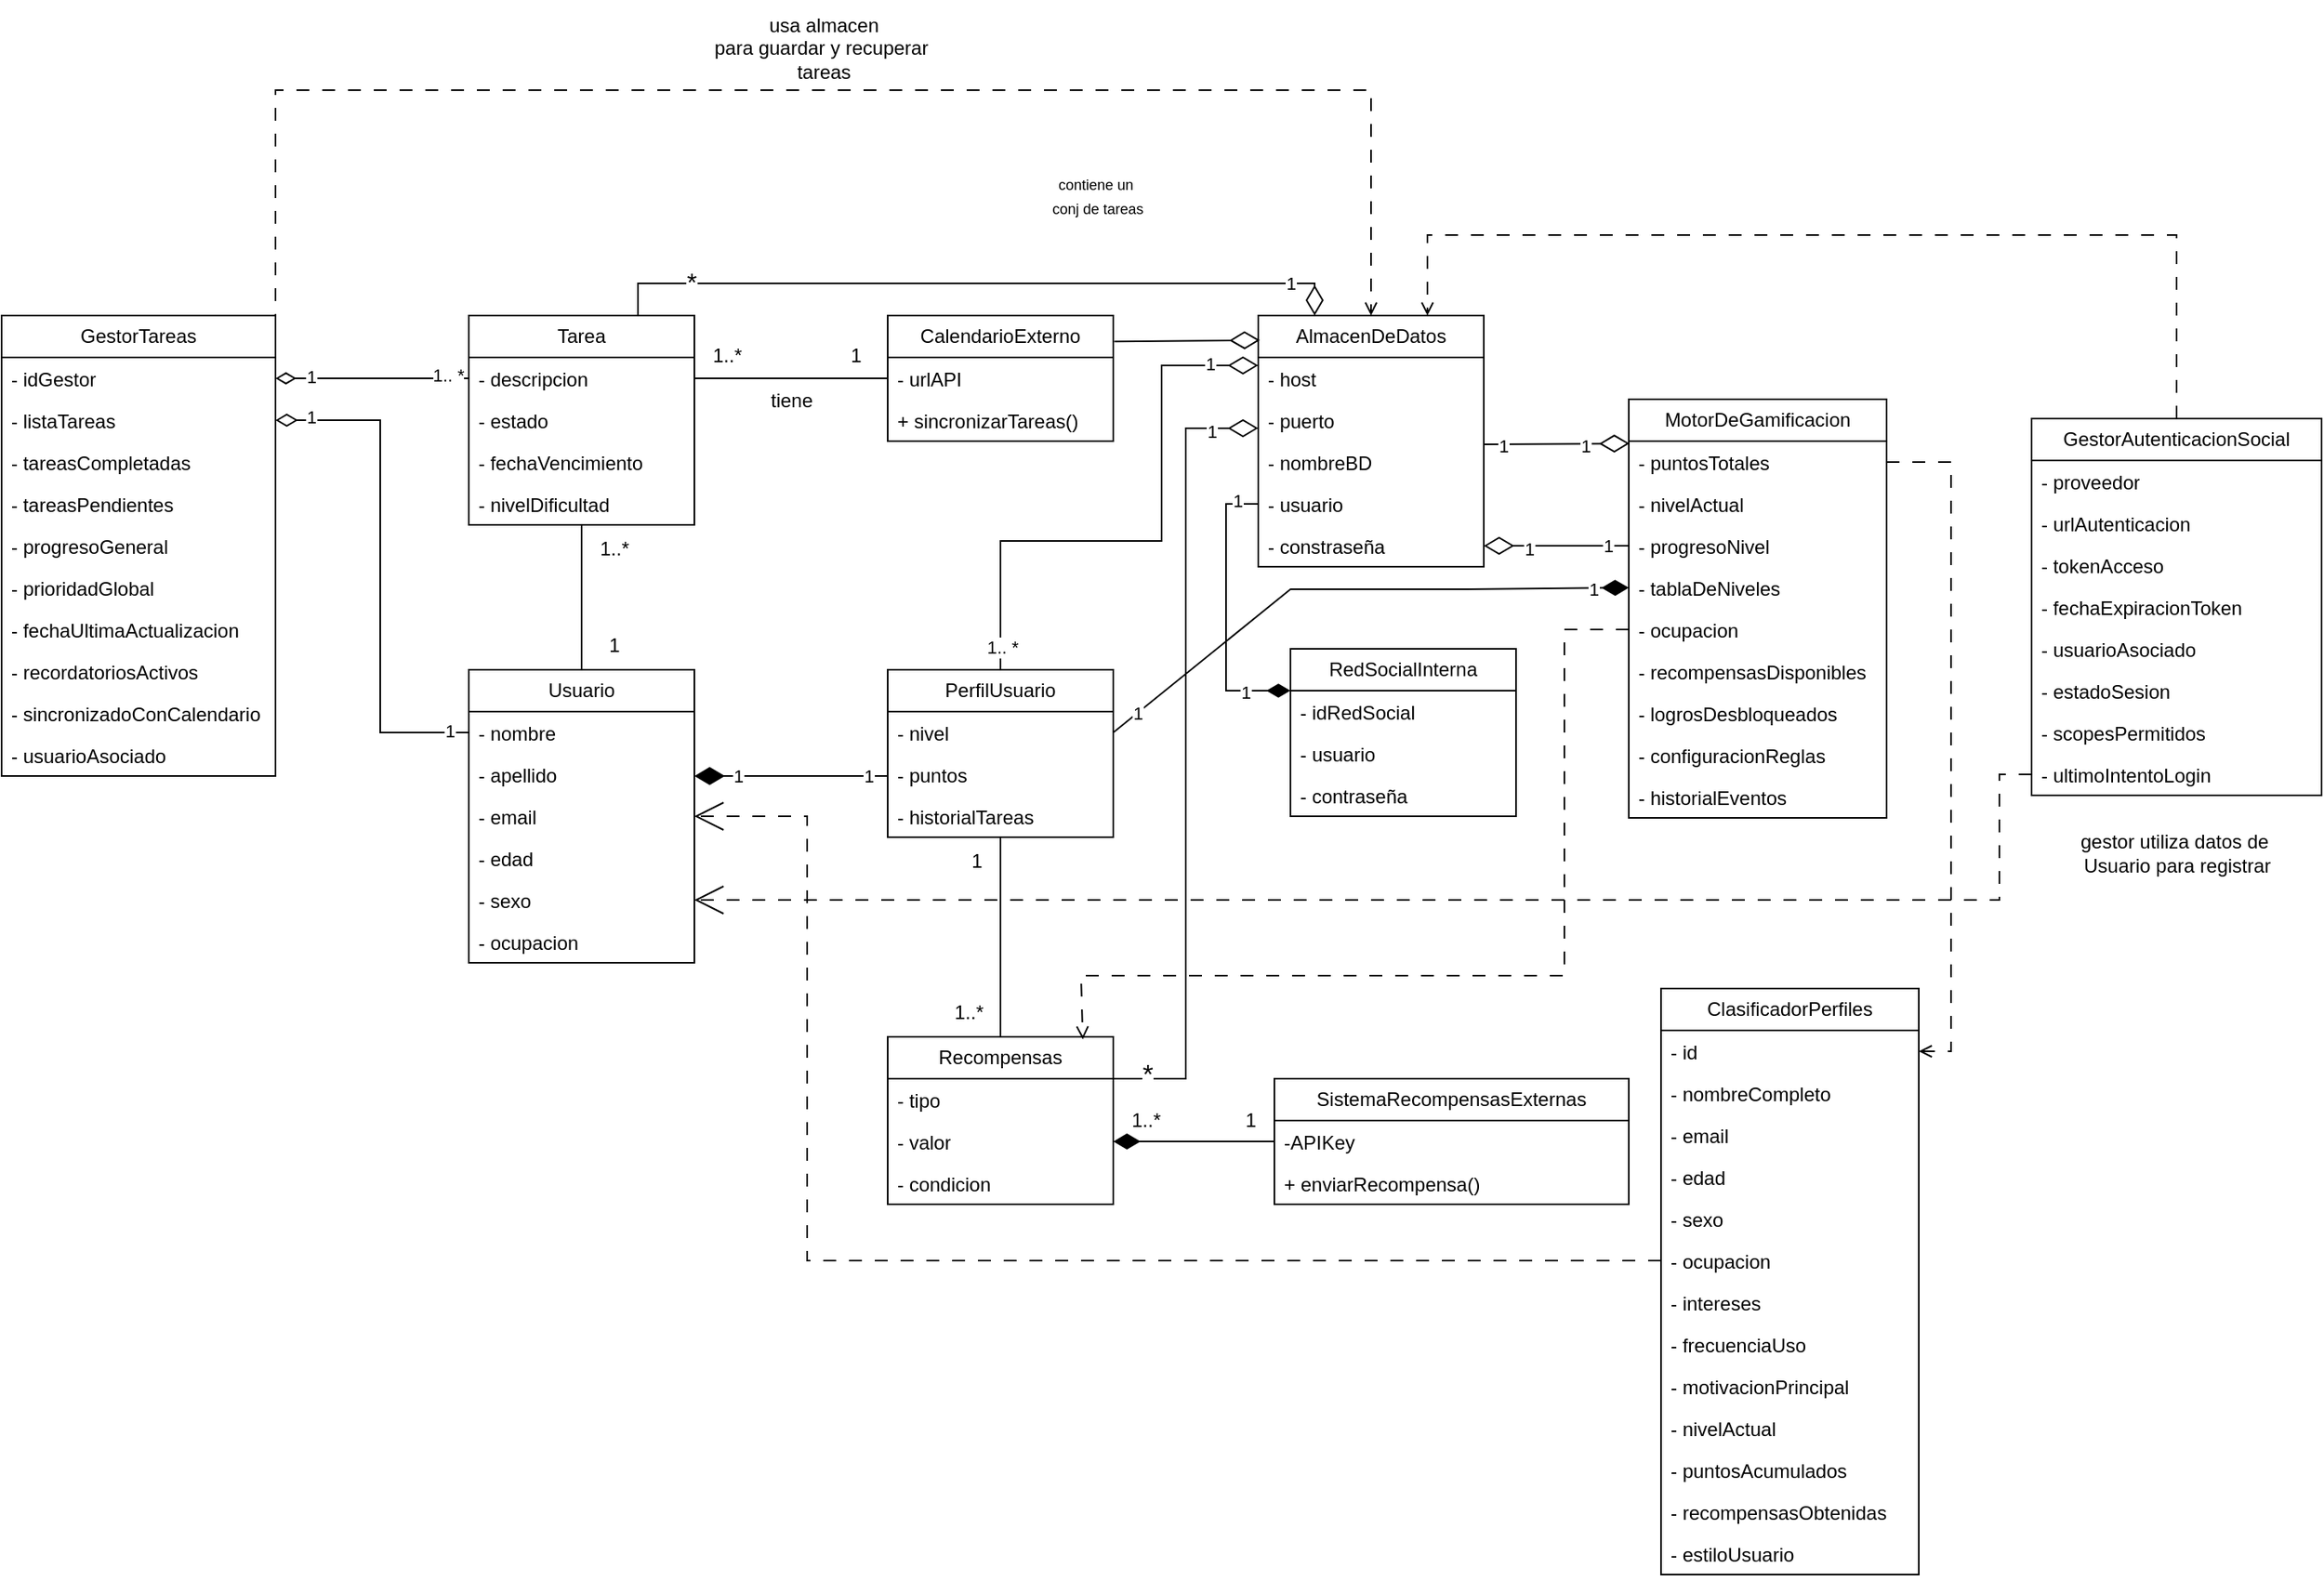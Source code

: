 <mxfile version="27.0.9">
  <diagram name="Diagrama de Dominio - Sistema de Tareas con Gamificación" id="1ZBYF8OSyD8GT_hOqVFS">
    <mxGraphModel grid="1" page="1" gridSize="10" guides="1" tooltips="1" connect="1" arrows="1" fold="1" pageScale="1" pageWidth="827" pageHeight="1169" math="0" shadow="0">
      <root>
        <mxCell id="0" />
        <mxCell id="1" parent="0" />
        <mxCell id="8n4M_fi6U1Br0cZ7D3Jc-15" style="edgeStyle=orthogonalEdgeStyle;rounded=0;orthogonalLoop=1;jettySize=auto;html=1;exitX=0.75;exitY=0;exitDx=0;exitDy=0;entryX=0.25;entryY=0;entryDx=0;entryDy=0;endArrow=diamondThin;endFill=0;endSize=16;" edge="1" parent="1" source="6vntopPbi5aca7x033L4-34" target="8n4M_fi6U1Br0cZ7D3Jc-1">
          <mxGeometry relative="1" as="geometry" />
        </mxCell>
        <mxCell id="O4okJ5wUJosjpYEutoc7-10" value="1" style="edgeLabel;html=1;align=center;verticalAlign=middle;resizable=0;points=[];" connectable="0" vertex="1" parent="8n4M_fi6U1Br0cZ7D3Jc-15">
          <mxGeometry x="0.845" relative="1" as="geometry">
            <mxPoint as="offset" />
          </mxGeometry>
        </mxCell>
        <mxCell id="O4okJ5wUJosjpYEutoc7-11" value="&lt;font style=&quot;font-size: 16px;&quot;&gt;*&lt;/font&gt;" style="edgeLabel;html=1;align=center;verticalAlign=middle;resizable=0;points=[];" connectable="0" vertex="1" parent="8n4M_fi6U1Br0cZ7D3Jc-15">
          <mxGeometry x="-0.77" y="1" relative="1" as="geometry">
            <mxPoint as="offset" />
          </mxGeometry>
        </mxCell>
        <mxCell id="6vntopPbi5aca7x033L4-34" value="Tarea" style="swimlane;fontStyle=0;childLayout=stackLayout;horizontal=1;startSize=26;fillColor=none;horizontalStack=0;resizeParent=1;resizeParentMax=0;resizeLast=0;collapsible=1;marginBottom=0;whiteSpace=wrap;html=1;" vertex="1" parent="1">
          <mxGeometry x="910" y="-860" width="140" height="130" as="geometry" />
        </mxCell>
        <mxCell id="6vntopPbi5aca7x033L4-35" value="- descripcion" style="text;strokeColor=none;fillColor=none;align=left;verticalAlign=top;spacingLeft=4;spacingRight=4;overflow=hidden;rotatable=0;points=[[0,0.5],[1,0.5]];portConstraint=eastwest;whiteSpace=wrap;html=1;" vertex="1" parent="6vntopPbi5aca7x033L4-34">
          <mxGeometry y="26" width="140" height="26" as="geometry" />
        </mxCell>
        <mxCell id="6vntopPbi5aca7x033L4-36" value="- estado" style="text;strokeColor=none;fillColor=none;align=left;verticalAlign=top;spacingLeft=4;spacingRight=4;overflow=hidden;rotatable=0;points=[[0,0.5],[1,0.5]];portConstraint=eastwest;whiteSpace=wrap;html=1;" vertex="1" parent="6vntopPbi5aca7x033L4-34">
          <mxGeometry y="52" width="140" height="26" as="geometry" />
        </mxCell>
        <mxCell id="6vntopPbi5aca7x033L4-37" value="- fechaVencimiento" style="text;strokeColor=none;fillColor=none;align=left;verticalAlign=top;spacingLeft=4;spacingRight=4;overflow=hidden;rotatable=0;points=[[0,0.5],[1,0.5]];portConstraint=eastwest;whiteSpace=wrap;html=1;" vertex="1" parent="6vntopPbi5aca7x033L4-34">
          <mxGeometry y="78" width="140" height="26" as="geometry" />
        </mxCell>
        <mxCell id="6vntopPbi5aca7x033L4-38" value="- nivelDificultad" style="text;strokeColor=none;fillColor=none;align=left;verticalAlign=top;spacingLeft=4;spacingRight=4;overflow=hidden;rotatable=0;points=[[0,0.5],[1,0.5]];portConstraint=eastwest;whiteSpace=wrap;html=1;" vertex="1" parent="6vntopPbi5aca7x033L4-34">
          <mxGeometry y="104" width="140" height="26" as="geometry" />
        </mxCell>
        <mxCell id="6vntopPbi5aca7x033L4-39" value="Usuario" style="swimlane;fontStyle=0;childLayout=stackLayout;horizontal=1;startSize=26;fillColor=none;horizontalStack=0;resizeParent=1;resizeParentMax=0;resizeLast=0;collapsible=1;marginBottom=0;whiteSpace=wrap;html=1;" vertex="1" parent="1">
          <mxGeometry x="910" y="-640" width="140" height="182" as="geometry" />
        </mxCell>
        <mxCell id="6vntopPbi5aca7x033L4-40" value="- nombre" style="text;strokeColor=none;fillColor=none;align=left;verticalAlign=top;spacingLeft=4;spacingRight=4;overflow=hidden;rotatable=0;points=[[0,0.5],[1,0.5]];portConstraint=eastwest;whiteSpace=wrap;html=1;" vertex="1" parent="6vntopPbi5aca7x033L4-39">
          <mxGeometry y="26" width="140" height="26" as="geometry" />
        </mxCell>
        <mxCell id="6vntopPbi5aca7x033L4-41" value="- apellido" style="text;strokeColor=none;fillColor=none;align=left;verticalAlign=top;spacingLeft=4;spacingRight=4;overflow=hidden;rotatable=0;points=[[0,0.5],[1,0.5]];portConstraint=eastwest;whiteSpace=wrap;html=1;" vertex="1" parent="6vntopPbi5aca7x033L4-39">
          <mxGeometry y="52" width="140" height="26" as="geometry" />
        </mxCell>
        <mxCell id="6vntopPbi5aca7x033L4-42" value="- email" style="text;strokeColor=none;fillColor=none;align=left;verticalAlign=top;spacingLeft=4;spacingRight=4;overflow=hidden;rotatable=0;points=[[0,0.5],[1,0.5]];portConstraint=eastwest;whiteSpace=wrap;html=1;" vertex="1" parent="6vntopPbi5aca7x033L4-39">
          <mxGeometry y="78" width="140" height="26" as="geometry" />
        </mxCell>
        <mxCell id="6vntopPbi5aca7x033L4-43" value="- edad" style="text;strokeColor=none;fillColor=none;align=left;verticalAlign=top;spacingLeft=4;spacingRight=4;overflow=hidden;rotatable=0;points=[[0,0.5],[1,0.5]];portConstraint=eastwest;whiteSpace=wrap;html=1;" vertex="1" parent="6vntopPbi5aca7x033L4-39">
          <mxGeometry y="104" width="140" height="26" as="geometry" />
        </mxCell>
        <mxCell id="6vntopPbi5aca7x033L4-44" value="- sexo" style="text;strokeColor=none;fillColor=none;align=left;verticalAlign=top;spacingLeft=4;spacingRight=4;overflow=hidden;rotatable=0;points=[[0,0.5],[1,0.5]];portConstraint=eastwest;whiteSpace=wrap;html=1;" vertex="1" parent="6vntopPbi5aca7x033L4-39">
          <mxGeometry y="130" width="140" height="26" as="geometry" />
        </mxCell>
        <mxCell id="6vntopPbi5aca7x033L4-45" value="- ocupacion" style="text;strokeColor=none;fillColor=none;align=left;verticalAlign=top;spacingLeft=4;spacingRight=4;overflow=hidden;rotatable=0;points=[[0,0.5],[1,0.5]];portConstraint=eastwest;whiteSpace=wrap;html=1;" vertex="1" parent="6vntopPbi5aca7x033L4-39">
          <mxGeometry y="156" width="140" height="26" as="geometry" />
        </mxCell>
        <mxCell id="6vntopPbi5aca7x033L4-46" value="CalendarioExterno" style="swimlane;fontStyle=0;childLayout=stackLayout;horizontal=1;startSize=26;fillColor=none;horizontalStack=0;resizeParent=1;resizeParentMax=0;resizeLast=0;collapsible=1;marginBottom=0;whiteSpace=wrap;html=1;" vertex="1" parent="1">
          <mxGeometry x="1170" y="-860" width="140" height="78" as="geometry" />
        </mxCell>
        <mxCell id="6vntopPbi5aca7x033L4-47" value="- urlAPI" style="text;strokeColor=none;fillColor=none;align=left;verticalAlign=top;spacingLeft=4;spacingRight=4;overflow=hidden;rotatable=0;points=[[0,0.5],[1,0.5]];portConstraint=eastwest;whiteSpace=wrap;html=1;" vertex="1" parent="6vntopPbi5aca7x033L4-46">
          <mxGeometry y="26" width="140" height="26" as="geometry" />
        </mxCell>
        <mxCell id="6vntopPbi5aca7x033L4-48" value="+ sincronizarTareas()" style="text;strokeColor=none;fillColor=none;align=left;verticalAlign=top;spacingLeft=4;spacingRight=4;overflow=hidden;rotatable=0;points=[[0,0.5],[1,0.5]];portConstraint=eastwest;whiteSpace=wrap;html=1;" vertex="1" parent="6vntopPbi5aca7x033L4-46">
          <mxGeometry y="52" width="140" height="26" as="geometry" />
        </mxCell>
        <mxCell id="6vntopPbi5aca7x033L4-72" style="rounded=0;orthogonalLoop=1;jettySize=auto;html=1;exitX=0.5;exitY=1;exitDx=0;exitDy=0;entryX=0.5;entryY=0;entryDx=0;entryDy=0;endArrow=none;startFill=0;" edge="1" parent="1" source="6vntopPbi5aca7x033L4-51" target="6vntopPbi5aca7x033L4-60">
          <mxGeometry relative="1" as="geometry" />
        </mxCell>
        <mxCell id="8n4M_fi6U1Br0cZ7D3Jc-14" style="rounded=0;orthogonalLoop=1;jettySize=auto;html=1;exitX=0.5;exitY=0;exitDx=0;exitDy=0;entryX=0;entryY=0.5;entryDx=0;entryDy=0;endArrow=diamondThin;endFill=0;endSize=16;" edge="1" parent="1" source="6vntopPbi5aca7x033L4-51">
          <mxGeometry relative="1" as="geometry">
            <Array as="points">
              <mxPoint x="1240" y="-720" />
              <mxPoint x="1340" y="-720" />
              <mxPoint x="1340" y="-829" />
            </Array>
            <mxPoint x="1275" y="-644" as="sourcePoint" />
            <mxPoint x="1400" y="-829" as="targetPoint" />
          </mxGeometry>
        </mxCell>
        <mxCell id="O4okJ5wUJosjpYEutoc7-14" value="1" style="edgeLabel;html=1;align=center;verticalAlign=middle;resizable=0;points=[];" connectable="0" vertex="1" parent="8n4M_fi6U1Br0cZ7D3Jc-14">
          <mxGeometry x="0.897" y="1" relative="1" as="geometry">
            <mxPoint x="-12" as="offset" />
          </mxGeometry>
        </mxCell>
        <mxCell id="O4okJ5wUJosjpYEutoc7-15" value="1.. *" style="edgeLabel;html=1;align=center;verticalAlign=middle;resizable=0;points=[];" connectable="0" vertex="1" parent="8n4M_fi6U1Br0cZ7D3Jc-14">
          <mxGeometry x="-0.917" y="-1" relative="1" as="geometry">
            <mxPoint as="offset" />
          </mxGeometry>
        </mxCell>
        <mxCell id="6vntopPbi5aca7x033L4-51" value="PerfilUsuario" style="swimlane;fontStyle=0;childLayout=stackLayout;horizontal=1;startSize=26;fillColor=none;horizontalStack=0;resizeParent=1;resizeParentMax=0;resizeLast=0;collapsible=1;marginBottom=0;whiteSpace=wrap;html=1;" vertex="1" parent="1">
          <mxGeometry x="1170" y="-640" width="140" height="104" as="geometry" />
        </mxCell>
        <mxCell id="6vntopPbi5aca7x033L4-52" value="- nivel" style="text;strokeColor=none;fillColor=none;align=left;verticalAlign=top;spacingLeft=4;spacingRight=4;overflow=hidden;rotatable=0;points=[[0,0.5],[1,0.5]];portConstraint=eastwest;whiteSpace=wrap;html=1;" vertex="1" parent="6vntopPbi5aca7x033L4-51">
          <mxGeometry y="26" width="140" height="26" as="geometry" />
        </mxCell>
        <mxCell id="6vntopPbi5aca7x033L4-53" value="- puntos" style="text;strokeColor=none;fillColor=none;align=left;verticalAlign=top;spacingLeft=4;spacingRight=4;overflow=hidden;rotatable=0;points=[[0,0.5],[1,0.5]];portConstraint=eastwest;whiteSpace=wrap;html=1;" vertex="1" parent="6vntopPbi5aca7x033L4-51">
          <mxGeometry y="52" width="140" height="26" as="geometry" />
        </mxCell>
        <mxCell id="6vntopPbi5aca7x033L4-54" value="- historialTareas" style="text;strokeColor=none;fillColor=none;align=left;verticalAlign=top;spacingLeft=4;spacingRight=4;overflow=hidden;rotatable=0;points=[[0,0.5],[1,0.5]];portConstraint=eastwest;whiteSpace=wrap;html=1;" vertex="1" parent="6vntopPbi5aca7x033L4-51">
          <mxGeometry y="78" width="140" height="26" as="geometry" />
        </mxCell>
        <mxCell id="6vntopPbi5aca7x033L4-60" value="Recompensas" style="swimlane;fontStyle=0;childLayout=stackLayout;horizontal=1;startSize=26;fillColor=none;horizontalStack=0;resizeParent=1;resizeParentMax=0;resizeLast=0;collapsible=1;marginBottom=0;whiteSpace=wrap;html=1;" vertex="1" parent="1">
          <mxGeometry x="1170" y="-412" width="140" height="104" as="geometry" />
        </mxCell>
        <mxCell id="6vntopPbi5aca7x033L4-61" value="- tipo" style="text;strokeColor=none;fillColor=none;align=left;verticalAlign=top;spacingLeft=4;spacingRight=4;overflow=hidden;rotatable=0;points=[[0,0.5],[1,0.5]];portConstraint=eastwest;whiteSpace=wrap;html=1;" vertex="1" parent="6vntopPbi5aca7x033L4-60">
          <mxGeometry y="26" width="140" height="26" as="geometry" />
        </mxCell>
        <mxCell id="6vntopPbi5aca7x033L4-62" value="- valor" style="text;strokeColor=none;fillColor=none;align=left;verticalAlign=top;spacingLeft=4;spacingRight=4;overflow=hidden;rotatable=0;points=[[0,0.5],[1,0.5]];portConstraint=eastwest;whiteSpace=wrap;html=1;" vertex="1" parent="6vntopPbi5aca7x033L4-60">
          <mxGeometry y="52" width="140" height="26" as="geometry" />
        </mxCell>
        <mxCell id="6vntopPbi5aca7x033L4-63" value="- condicion" style="text;strokeColor=none;fillColor=none;align=left;verticalAlign=top;spacingLeft=4;spacingRight=4;overflow=hidden;rotatable=0;points=[[0,0.5],[1,0.5]];portConstraint=eastwest;whiteSpace=wrap;html=1;" vertex="1" parent="6vntopPbi5aca7x033L4-60">
          <mxGeometry y="78" width="140" height="26" as="geometry" />
        </mxCell>
        <mxCell id="6vntopPbi5aca7x033L4-64" value="SistemaRecompensasExternas" style="swimlane;fontStyle=0;childLayout=stackLayout;horizontal=1;startSize=26;fillColor=none;horizontalStack=0;resizeParent=1;resizeParentMax=0;resizeLast=0;collapsible=1;marginBottom=0;whiteSpace=wrap;html=1;" vertex="1" parent="1">
          <mxGeometry x="1410" y="-386" width="220" height="78" as="geometry" />
        </mxCell>
        <mxCell id="6vntopPbi5aca7x033L4-65" value="-APIKey" style="text;strokeColor=none;fillColor=none;align=left;verticalAlign=top;spacingLeft=4;spacingRight=4;overflow=hidden;rotatable=0;points=[[0,0.5],[1,0.5]];portConstraint=eastwest;whiteSpace=wrap;html=1;" vertex="1" parent="6vntopPbi5aca7x033L4-64">
          <mxGeometry y="26" width="220" height="26" as="geometry" />
        </mxCell>
        <mxCell id="6vntopPbi5aca7x033L4-66" value="+ enviarRecompensa()" style="text;strokeColor=none;fillColor=none;align=left;verticalAlign=top;spacingLeft=4;spacingRight=4;overflow=hidden;rotatable=0;points=[[0,0.5],[1,0.5]];portConstraint=eastwest;whiteSpace=wrap;html=1;" vertex="1" parent="6vntopPbi5aca7x033L4-64">
          <mxGeometry y="52" width="220" height="26" as="geometry" />
        </mxCell>
        <mxCell id="6vntopPbi5aca7x033L4-67" style="rounded=0;orthogonalLoop=1;jettySize=auto;html=1;exitX=1;exitY=0.5;exitDx=0;exitDy=0;entryX=0;entryY=0.5;entryDx=0;entryDy=0;endArrow=none;startFill=0;" edge="1" parent="1" source="6vntopPbi5aca7x033L4-35" target="6vntopPbi5aca7x033L4-47">
          <mxGeometry relative="1" as="geometry" />
        </mxCell>
        <mxCell id="6vntopPbi5aca7x033L4-68" style="rounded=0;orthogonalLoop=1;jettySize=auto;html=1;endArrow=none;startFill=0;" edge="1" parent="1" source="6vntopPbi5aca7x033L4-34" target="6vntopPbi5aca7x033L4-39">
          <mxGeometry relative="1" as="geometry">
            <mxPoint x="950" y="-760" as="sourcePoint" />
            <mxPoint x="1120" y="-675" as="targetPoint" />
          </mxGeometry>
        </mxCell>
        <mxCell id="6vntopPbi5aca7x033L4-71" style="rounded=0;orthogonalLoop=1;jettySize=auto;html=1;endArrow=none;startFill=1;entryX=0;entryY=0.5;entryDx=0;entryDy=0;startArrow=diamondThin;targetPerimeterSpacing=0;sourcePerimeterSpacing=0;startSize=16;" edge="1" parent="1">
          <mxGeometry relative="1" as="geometry">
            <mxPoint x="1050" y="-574" as="sourcePoint" />
            <mxPoint x="1170" y="-574" as="targetPoint" />
          </mxGeometry>
        </mxCell>
        <mxCell id="O4okJ5wUJosjpYEutoc7-6" value="1" style="edgeLabel;html=1;align=center;verticalAlign=middle;resizable=0;points=[];" connectable="0" vertex="1" parent="6vntopPbi5aca7x033L4-71">
          <mxGeometry x="-0.558" relative="1" as="geometry">
            <mxPoint as="offset" />
          </mxGeometry>
        </mxCell>
        <mxCell id="O4okJ5wUJosjpYEutoc7-7" value="1" style="edgeLabel;html=1;align=center;verticalAlign=middle;resizable=0;points=[];" connectable="0" vertex="1" parent="6vntopPbi5aca7x033L4-71">
          <mxGeometry x="0.789" relative="1" as="geometry">
            <mxPoint as="offset" />
          </mxGeometry>
        </mxCell>
        <mxCell id="6vntopPbi5aca7x033L4-74" style="rounded=0;orthogonalLoop=1;jettySize=auto;html=1;exitX=1;exitY=0.5;exitDx=0;exitDy=0;entryX=0;entryY=0.5;entryDx=0;entryDy=0;endArrow=none;startFill=1;startArrow=diamondThin;startSize=14;" edge="1" parent="1" source="6vntopPbi5aca7x033L4-62" target="6vntopPbi5aca7x033L4-65">
          <mxGeometry relative="1" as="geometry" />
        </mxCell>
        <mxCell id="aPJB8hTI_OfHWtAGPS5y-1" value="1..*" style="text;html=1;align=center;verticalAlign=middle;resizable=0;points=[];autosize=1;strokeColor=none;fillColor=none;" vertex="1" parent="1">
          <mxGeometry x="1050" y="-850" width="40" height="30" as="geometry" />
        </mxCell>
        <mxCell id="aPJB8hTI_OfHWtAGPS5y-2" value="1" style="text;html=1;align=center;verticalAlign=middle;resizable=0;points=[];autosize=1;strokeColor=none;fillColor=none;" vertex="1" parent="1">
          <mxGeometry x="1135" y="-850" width="30" height="30" as="geometry" />
        </mxCell>
        <mxCell id="aPJB8hTI_OfHWtAGPS5y-3" value="1..*" style="text;html=1;align=center;verticalAlign=middle;resizable=0;points=[];autosize=1;strokeColor=none;fillColor=none;" vertex="1" parent="1">
          <mxGeometry x="980" y="-730" width="40" height="30" as="geometry" />
        </mxCell>
        <mxCell id="aPJB8hTI_OfHWtAGPS5y-4" value="1" style="text;html=1;align=center;verticalAlign=middle;resizable=0;points=[];autosize=1;strokeColor=none;fillColor=none;" vertex="1" parent="1">
          <mxGeometry x="985" y="-670" width="30" height="30" as="geometry" />
        </mxCell>
        <mxCell id="aPJB8hTI_OfHWtAGPS5y-8" value="1" style="text;html=1;align=center;verticalAlign=middle;resizable=0;points=[];autosize=1;strokeColor=none;fillColor=none;" vertex="1" parent="1">
          <mxGeometry x="1210" y="-536" width="30" height="30" as="geometry" />
        </mxCell>
        <mxCell id="aPJB8hTI_OfHWtAGPS5y-9" value="1..*" style="text;html=1;align=center;verticalAlign=middle;resizable=0;points=[];autosize=1;strokeColor=none;fillColor=none;" vertex="1" parent="1">
          <mxGeometry x="1200" y="-442" width="40" height="30" as="geometry" />
        </mxCell>
        <mxCell id="aPJB8hTI_OfHWtAGPS5y-12" value="1..*" style="text;html=1;align=center;verticalAlign=middle;resizable=0;points=[];autosize=1;strokeColor=none;fillColor=none;" vertex="1" parent="1">
          <mxGeometry x="1310" y="-375" width="40" height="30" as="geometry" />
        </mxCell>
        <mxCell id="aPJB8hTI_OfHWtAGPS5y-13" value="1" style="text;html=1;align=center;verticalAlign=middle;resizable=0;points=[];autosize=1;strokeColor=none;fillColor=none;" vertex="1" parent="1">
          <mxGeometry x="1380" y="-375" width="30" height="30" as="geometry" />
        </mxCell>
        <mxCell id="8n4M_fi6U1Br0cZ7D3Jc-1" value="AlmacenDeDatos" style="swimlane;fontStyle=0;childLayout=stackLayout;horizontal=1;startSize=26;fillColor=none;horizontalStack=0;resizeParent=1;resizeParentMax=0;resizeLast=0;collapsible=1;marginBottom=0;whiteSpace=wrap;html=1;" vertex="1" parent="1">
          <mxGeometry x="1400" y="-860" width="140" height="156" as="geometry" />
        </mxCell>
        <mxCell id="8n4M_fi6U1Br0cZ7D3Jc-2" value="- host" style="text;strokeColor=none;fillColor=none;align=left;verticalAlign=top;spacingLeft=4;spacingRight=4;overflow=hidden;rotatable=0;points=[[0,0.5],[1,0.5]];portConstraint=eastwest;whiteSpace=wrap;html=1;" vertex="1" parent="8n4M_fi6U1Br0cZ7D3Jc-1">
          <mxGeometry y="26" width="140" height="26" as="geometry" />
        </mxCell>
        <mxCell id="8n4M_fi6U1Br0cZ7D3Jc-3" value="- puerto" style="text;strokeColor=none;fillColor=none;align=left;verticalAlign=top;spacingLeft=4;spacingRight=4;overflow=hidden;rotatable=0;points=[[0,0.5],[1,0.5]];portConstraint=eastwest;whiteSpace=wrap;html=1;" vertex="1" parent="8n4M_fi6U1Br0cZ7D3Jc-1">
          <mxGeometry y="52" width="140" height="26" as="geometry" />
        </mxCell>
        <mxCell id="8n4M_fi6U1Br0cZ7D3Jc-4" value="-&amp;nbsp;nombreBD" style="text;strokeColor=none;fillColor=none;align=left;verticalAlign=top;spacingLeft=4;spacingRight=4;overflow=hidden;rotatable=0;points=[[0,0.5],[1,0.5]];portConstraint=eastwest;whiteSpace=wrap;html=1;" vertex="1" parent="8n4M_fi6U1Br0cZ7D3Jc-1">
          <mxGeometry y="78" width="140" height="26" as="geometry" />
        </mxCell>
        <mxCell id="8n4M_fi6U1Br0cZ7D3Jc-5" value="-&amp;nbsp;usuario" style="text;strokeColor=none;fillColor=none;align=left;verticalAlign=top;spacingLeft=4;spacingRight=4;overflow=hidden;rotatable=0;points=[[0,0.5],[1,0.5]];portConstraint=eastwest;whiteSpace=wrap;html=1;" vertex="1" parent="8n4M_fi6U1Br0cZ7D3Jc-1">
          <mxGeometry y="104" width="140" height="26" as="geometry" />
        </mxCell>
        <mxCell id="8n4M_fi6U1Br0cZ7D3Jc-33" value="- constraseña" style="text;strokeColor=none;fillColor=none;align=left;verticalAlign=top;spacingLeft=4;spacingRight=4;overflow=hidden;rotatable=0;points=[[0,0.5],[1,0.5]];portConstraint=eastwest;whiteSpace=wrap;html=1;" vertex="1" parent="8n4M_fi6U1Br0cZ7D3Jc-1">
          <mxGeometry y="130" width="140" height="26" as="geometry" />
        </mxCell>
        <mxCell id="8n4M_fi6U1Br0cZ7D3Jc-7" style="edgeStyle=orthogonalEdgeStyle;rounded=0;orthogonalLoop=1;jettySize=auto;html=1;entryX=1;entryY=0.25;entryDx=0;entryDy=0;endArrow=none;startFill=0;startArrow=diamondThin;startSize=16;" edge="1" parent="1" target="6vntopPbi5aca7x033L4-60">
          <mxGeometry relative="1" as="geometry">
            <Array as="points">
              <mxPoint x="1400" y="-790" />
              <mxPoint x="1355" y="-790" />
              <mxPoint x="1355" y="-386" />
            </Array>
            <mxPoint x="1400" y="-790" as="sourcePoint" />
          </mxGeometry>
        </mxCell>
        <mxCell id="O4okJ5wUJosjpYEutoc7-16" value="1" style="edgeLabel;html=1;align=center;verticalAlign=middle;resizable=0;points=[];" connectable="0" vertex="1" parent="8n4M_fi6U1Br0cZ7D3Jc-7">
          <mxGeometry x="-0.881" y="2" relative="1" as="geometry">
            <mxPoint as="offset" />
          </mxGeometry>
        </mxCell>
        <mxCell id="O4okJ5wUJosjpYEutoc7-17" value="&lt;font style=&quot;font-size: 17px;&quot;&gt;*&lt;/font&gt;" style="edgeLabel;html=1;align=center;verticalAlign=middle;resizable=0;points=[];" connectable="0" vertex="1" parent="8n4M_fi6U1Br0cZ7D3Jc-7">
          <mxGeometry x="0.916" y="-2" relative="1" as="geometry">
            <mxPoint as="offset" />
          </mxGeometry>
        </mxCell>
        <mxCell id="8n4M_fi6U1Br0cZ7D3Jc-8" value="RedSocialInterna" style="swimlane;fontStyle=0;childLayout=stackLayout;horizontal=1;startSize=26;fillColor=none;horizontalStack=0;resizeParent=1;resizeParentMax=0;resizeLast=0;collapsible=1;marginBottom=0;whiteSpace=wrap;html=1;" vertex="1" parent="1">
          <mxGeometry x="1420" y="-653" width="140" height="104" as="geometry" />
        </mxCell>
        <mxCell id="8n4M_fi6U1Br0cZ7D3Jc-9" value="- idRedSocial" style="text;strokeColor=none;fillColor=none;align=left;verticalAlign=top;spacingLeft=4;spacingRight=4;overflow=hidden;rotatable=0;points=[[0,0.5],[1,0.5]];portConstraint=eastwest;whiteSpace=wrap;html=1;" vertex="1" parent="8n4M_fi6U1Br0cZ7D3Jc-8">
          <mxGeometry y="26" width="140" height="26" as="geometry" />
        </mxCell>
        <mxCell id="8n4M_fi6U1Br0cZ7D3Jc-10" value="- usuario" style="text;strokeColor=none;fillColor=none;align=left;verticalAlign=top;spacingLeft=4;spacingRight=4;overflow=hidden;rotatable=0;points=[[0,0.5],[1,0.5]];portConstraint=eastwest;whiteSpace=wrap;html=1;" vertex="1" parent="8n4M_fi6U1Br0cZ7D3Jc-8">
          <mxGeometry y="52" width="140" height="26" as="geometry" />
        </mxCell>
        <mxCell id="8n4M_fi6U1Br0cZ7D3Jc-11" value="- contraseña" style="text;strokeColor=none;fillColor=none;align=left;verticalAlign=top;spacingLeft=4;spacingRight=4;overflow=hidden;rotatable=0;points=[[0,0.5],[1,0.5]];portConstraint=eastwest;whiteSpace=wrap;html=1;" vertex="1" parent="8n4M_fi6U1Br0cZ7D3Jc-8">
          <mxGeometry y="78" width="140" height="26" as="geometry" />
        </mxCell>
        <mxCell id="8n4M_fi6U1Br0cZ7D3Jc-13" style="edgeStyle=orthogonalEdgeStyle;rounded=0;orthogonalLoop=1;jettySize=auto;html=1;exitX=0;exitY=0.5;exitDx=0;exitDy=0;entryX=0;entryY=0.25;entryDx=0;entryDy=0;endArrow=diamondThin;endFill=1;endSize=12;" edge="1" parent="1" source="8n4M_fi6U1Br0cZ7D3Jc-5" target="8n4M_fi6U1Br0cZ7D3Jc-8">
          <mxGeometry relative="1" as="geometry" />
        </mxCell>
        <mxCell id="O4okJ5wUJosjpYEutoc7-25" value="1" style="edgeLabel;html=1;align=center;verticalAlign=middle;resizable=0;points=[];" connectable="0" vertex="1" parent="8n4M_fi6U1Br0cZ7D3Jc-13">
          <mxGeometry x="-0.855" y="-2" relative="1" as="geometry">
            <mxPoint as="offset" />
          </mxGeometry>
        </mxCell>
        <mxCell id="O4okJ5wUJosjpYEutoc7-26" value="1" style="edgeLabel;html=1;align=center;verticalAlign=middle;resizable=0;points=[];" connectable="0" vertex="1" parent="8n4M_fi6U1Br0cZ7D3Jc-13">
          <mxGeometry x="0.683" y="-1" relative="1" as="geometry">
            <mxPoint as="offset" />
          </mxGeometry>
        </mxCell>
        <mxCell id="8n4M_fi6U1Br0cZ7D3Jc-17" value="MotorDeGamificacion" style="swimlane;fontStyle=0;childLayout=stackLayout;horizontal=1;startSize=26;fillColor=none;horizontalStack=0;resizeParent=1;resizeParentMax=0;resizeLast=0;collapsible=1;marginBottom=0;whiteSpace=wrap;html=1;" vertex="1" parent="1">
          <mxGeometry x="1630" y="-808" width="160" height="260" as="geometry" />
        </mxCell>
        <mxCell id="8n4M_fi6U1Br0cZ7D3Jc-18" value="-&amp;nbsp;puntosTotales" style="text;strokeColor=none;fillColor=none;align=left;verticalAlign=top;spacingLeft=4;spacingRight=4;overflow=hidden;rotatable=0;points=[[0,0.5],[1,0.5]];portConstraint=eastwest;whiteSpace=wrap;html=1;" vertex="1" parent="8n4M_fi6U1Br0cZ7D3Jc-17">
          <mxGeometry y="26" width="160" height="26" as="geometry" />
        </mxCell>
        <mxCell id="8n4M_fi6U1Br0cZ7D3Jc-19" value="- nivelActual" style="text;strokeColor=none;fillColor=none;align=left;verticalAlign=top;spacingLeft=4;spacingRight=4;overflow=hidden;rotatable=0;points=[[0,0.5],[1,0.5]];portConstraint=eastwest;whiteSpace=wrap;html=1;" vertex="1" parent="8n4M_fi6U1Br0cZ7D3Jc-17">
          <mxGeometry y="52" width="160" height="26" as="geometry" />
        </mxCell>
        <mxCell id="8n4M_fi6U1Br0cZ7D3Jc-20" value="-&amp;nbsp;progresoNivel" style="text;strokeColor=none;fillColor=none;align=left;verticalAlign=top;spacingLeft=4;spacingRight=4;overflow=hidden;rotatable=0;points=[[0,0.5],[1,0.5]];portConstraint=eastwest;whiteSpace=wrap;html=1;" vertex="1" parent="8n4M_fi6U1Br0cZ7D3Jc-17">
          <mxGeometry y="78" width="160" height="26" as="geometry" />
        </mxCell>
        <mxCell id="8n4M_fi6U1Br0cZ7D3Jc-21" value="-&amp;nbsp;tablaDeNiveles" style="text;strokeColor=none;fillColor=none;align=left;verticalAlign=top;spacingLeft=4;spacingRight=4;overflow=hidden;rotatable=0;points=[[0,0.5],[1,0.5]];portConstraint=eastwest;whiteSpace=wrap;html=1;" vertex="1" parent="8n4M_fi6U1Br0cZ7D3Jc-17">
          <mxGeometry y="104" width="160" height="26" as="geometry" />
        </mxCell>
        <mxCell id="8n4M_fi6U1Br0cZ7D3Jc-23" value="- ocupacion" style="text;strokeColor=none;fillColor=none;align=left;verticalAlign=top;spacingLeft=4;spacingRight=4;overflow=hidden;rotatable=0;points=[[0,0.5],[1,0.5]];portConstraint=eastwest;whiteSpace=wrap;html=1;" vertex="1" parent="8n4M_fi6U1Br0cZ7D3Jc-17">
          <mxGeometry y="130" width="160" height="26" as="geometry" />
        </mxCell>
        <mxCell id="8n4M_fi6U1Br0cZ7D3Jc-34" value="- recompensasDisponibles" style="text;strokeColor=none;fillColor=none;align=left;verticalAlign=top;spacingLeft=4;spacingRight=4;overflow=hidden;rotatable=0;points=[[0,0.5],[1,0.5]];portConstraint=eastwest;whiteSpace=wrap;html=1;" vertex="1" parent="8n4M_fi6U1Br0cZ7D3Jc-17">
          <mxGeometry y="156" width="160" height="26" as="geometry" />
        </mxCell>
        <mxCell id="8n4M_fi6U1Br0cZ7D3Jc-35" value="-&amp;nbsp;logrosDesbloqueados" style="text;strokeColor=none;fillColor=none;align=left;verticalAlign=top;spacingLeft=4;spacingRight=4;overflow=hidden;rotatable=0;points=[[0,0.5],[1,0.5]];portConstraint=eastwest;whiteSpace=wrap;html=1;" vertex="1" parent="8n4M_fi6U1Br0cZ7D3Jc-17">
          <mxGeometry y="182" width="160" height="26" as="geometry" />
        </mxCell>
        <mxCell id="8n4M_fi6U1Br0cZ7D3Jc-36" value="- configuracionReglas" style="text;strokeColor=none;fillColor=none;align=left;verticalAlign=top;spacingLeft=4;spacingRight=4;overflow=hidden;rotatable=0;points=[[0,0.5],[1,0.5]];portConstraint=eastwest;whiteSpace=wrap;html=1;" vertex="1" parent="8n4M_fi6U1Br0cZ7D3Jc-17">
          <mxGeometry y="208" width="160" height="26" as="geometry" />
        </mxCell>
        <mxCell id="8n4M_fi6U1Br0cZ7D3Jc-37" value="-&amp;nbsp;historialEventos" style="text;strokeColor=none;fillColor=none;align=left;verticalAlign=top;spacingLeft=4;spacingRight=4;overflow=hidden;rotatable=0;points=[[0,0.5],[1,0.5]];portConstraint=eastwest;whiteSpace=wrap;html=1;" vertex="1" parent="8n4M_fi6U1Br0cZ7D3Jc-17">
          <mxGeometry y="234" width="160" height="26" as="geometry" />
        </mxCell>
        <mxCell id="8n4M_fi6U1Br0cZ7D3Jc-24" style="rounded=0;orthogonalLoop=1;jettySize=auto;html=1;entryX=0.003;entryY=0.056;entryDx=0;entryDy=0;entryPerimeter=0;endArrow=diamondThin;endFill=0;endSize=16;" edge="1" parent="1" target="8n4M_fi6U1Br0cZ7D3Jc-18">
          <mxGeometry relative="1" as="geometry">
            <mxPoint x="1540" y="-780" as="sourcePoint" />
          </mxGeometry>
        </mxCell>
        <mxCell id="O4okJ5wUJosjpYEutoc7-21" value="1" style="edgeLabel;html=1;align=center;verticalAlign=middle;resizable=0;points=[];" connectable="0" vertex="1" parent="8n4M_fi6U1Br0cZ7D3Jc-24">
          <mxGeometry x="-0.732" y="-1" relative="1" as="geometry">
            <mxPoint as="offset" />
          </mxGeometry>
        </mxCell>
        <mxCell id="O4okJ5wUJosjpYEutoc7-22" value="1" style="edgeLabel;html=1;align=center;verticalAlign=middle;resizable=0;points=[];" connectable="0" vertex="1" parent="8n4M_fi6U1Br0cZ7D3Jc-24">
          <mxGeometry x="0.66" y="-1" relative="1" as="geometry">
            <mxPoint x="-12" as="offset" />
          </mxGeometry>
        </mxCell>
        <mxCell id="8n4M_fi6U1Br0cZ7D3Jc-25" style="rounded=0;orthogonalLoop=1;jettySize=auto;html=1;entryX=0.865;entryY=0.016;entryDx=0;entryDy=0;exitX=0;exitY=0.5;exitDx=0;exitDy=0;entryPerimeter=0;dashed=1;dashPattern=8 8;endArrow=open;endFill=0;" edge="1" parent="1" source="8n4M_fi6U1Br0cZ7D3Jc-23" target="6vntopPbi5aca7x033L4-60">
          <mxGeometry relative="1" as="geometry">
            <Array as="points">
              <mxPoint x="1590" y="-665" />
              <mxPoint x="1590" y="-450" />
              <mxPoint x="1290" y="-450" />
            </Array>
            <mxPoint x="1610" y="-640" as="sourcePoint" />
          </mxGeometry>
        </mxCell>
        <mxCell id="8n4M_fi6U1Br0cZ7D3Jc-31" style="edgeStyle=orthogonalEdgeStyle;rounded=0;orthogonalLoop=1;jettySize=auto;html=1;exitX=1;exitY=0.5;exitDx=0;exitDy=0;entryX=1;entryY=0.5;entryDx=0;entryDy=0;dashed=1;dashPattern=8 8;endArrow=open;endFill=0;" edge="1" parent="1" source="8n4M_fi6U1Br0cZ7D3Jc-18" target="D85im6mXCqYOfIsb_VAe-2">
          <mxGeometry relative="1" as="geometry">
            <mxPoint x="1780" y="-436" as="targetPoint" />
          </mxGeometry>
        </mxCell>
        <mxCell id="8n4M_fi6U1Br0cZ7D3Jc-32" style="rounded=0;orthogonalLoop=1;jettySize=auto;html=1;exitX=1;exitY=0.5;exitDx=0;exitDy=0;endArrow=diamondThin;endFill=1;endSize=14;entryX=0;entryY=0.5;entryDx=0;entryDy=0;" edge="1" parent="1" source="6vntopPbi5aca7x033L4-52" target="8n4M_fi6U1Br0cZ7D3Jc-21">
          <mxGeometry relative="1" as="geometry">
            <Array as="points">
              <mxPoint x="1420" y="-690" />
              <mxPoint x="1530" y="-690" />
            </Array>
            <mxPoint x="1631" y="-680" as="targetPoint" />
          </mxGeometry>
        </mxCell>
        <mxCell id="O4okJ5wUJosjpYEutoc7-18" value="1" style="edgeLabel;html=1;align=center;verticalAlign=middle;resizable=0;points=[];" connectable="0" vertex="1" parent="8n4M_fi6U1Br0cZ7D3Jc-32">
          <mxGeometry x="-0.892" relative="1" as="geometry">
            <mxPoint as="offset" />
          </mxGeometry>
        </mxCell>
        <mxCell id="O4okJ5wUJosjpYEutoc7-19" value="1" style="edgeLabel;html=1;align=center;verticalAlign=middle;resizable=0;points=[];" connectable="0" vertex="1" parent="8n4M_fi6U1Br0cZ7D3Jc-32">
          <mxGeometry x="0.875" y="-1" relative="1" as="geometry">
            <mxPoint as="offset" />
          </mxGeometry>
        </mxCell>
        <mxCell id="D85im6mXCqYOfIsb_VAe-1" value="ClasificadorPerfiles" style="swimlane;fontStyle=0;childLayout=stackLayout;horizontal=1;startSize=26;fillColor=none;horizontalStack=0;resizeParent=1;resizeParentMax=0;resizeLast=0;collapsible=1;marginBottom=0;whiteSpace=wrap;html=1;" vertex="1" parent="1">
          <mxGeometry x="1650" y="-442" width="160" height="364" as="geometry" />
        </mxCell>
        <mxCell id="D85im6mXCqYOfIsb_VAe-2" value="- id" style="text;strokeColor=none;fillColor=none;align=left;verticalAlign=top;spacingLeft=4;spacingRight=4;overflow=hidden;rotatable=0;points=[[0,0.5],[1,0.5]];portConstraint=eastwest;whiteSpace=wrap;html=1;" vertex="1" parent="D85im6mXCqYOfIsb_VAe-1">
          <mxGeometry y="26" width="160" height="26" as="geometry" />
        </mxCell>
        <mxCell id="D85im6mXCqYOfIsb_VAe-3" value="- nombreCompleto" style="text;strokeColor=none;fillColor=none;align=left;verticalAlign=top;spacingLeft=4;spacingRight=4;overflow=hidden;rotatable=0;points=[[0,0.5],[1,0.5]];portConstraint=eastwest;whiteSpace=wrap;html=1;" vertex="1" parent="D85im6mXCqYOfIsb_VAe-1">
          <mxGeometry y="52" width="160" height="26" as="geometry" />
        </mxCell>
        <mxCell id="D85im6mXCqYOfIsb_VAe-4" value="- email" style="text;strokeColor=none;fillColor=none;align=left;verticalAlign=top;spacingLeft=4;spacingRight=4;overflow=hidden;rotatable=0;points=[[0,0.5],[1,0.5]];portConstraint=eastwest;whiteSpace=wrap;html=1;" vertex="1" parent="D85im6mXCqYOfIsb_VAe-1">
          <mxGeometry y="78" width="160" height="26" as="geometry" />
        </mxCell>
        <mxCell id="D85im6mXCqYOfIsb_VAe-5" value="- edad" style="text;strokeColor=none;fillColor=none;align=left;verticalAlign=top;spacingLeft=4;spacingRight=4;overflow=hidden;rotatable=0;points=[[0,0.5],[1,0.5]];portConstraint=eastwest;whiteSpace=wrap;html=1;" vertex="1" parent="D85im6mXCqYOfIsb_VAe-1">
          <mxGeometry y="104" width="160" height="26" as="geometry" />
        </mxCell>
        <mxCell id="D85im6mXCqYOfIsb_VAe-6" value="- sexo" style="text;strokeColor=none;fillColor=none;align=left;verticalAlign=top;spacingLeft=4;spacingRight=4;overflow=hidden;rotatable=0;points=[[0,0.5],[1,0.5]];portConstraint=eastwest;whiteSpace=wrap;html=1;" vertex="1" parent="D85im6mXCqYOfIsb_VAe-1">
          <mxGeometry y="130" width="160" height="26" as="geometry" />
        </mxCell>
        <mxCell id="D85im6mXCqYOfIsb_VAe-7" value="- ocupacion" style="text;strokeColor=none;fillColor=none;align=left;verticalAlign=top;spacingLeft=4;spacingRight=4;overflow=hidden;rotatable=0;points=[[0,0.5],[1,0.5]];portConstraint=eastwest;whiteSpace=wrap;html=1;" vertex="1" parent="D85im6mXCqYOfIsb_VAe-1">
          <mxGeometry y="156" width="160" height="26" as="geometry" />
        </mxCell>
        <mxCell id="D85im6mXCqYOfIsb_VAe-8" value="- intereses" style="text;strokeColor=none;fillColor=none;align=left;verticalAlign=top;spacingLeft=4;spacingRight=4;overflow=hidden;rotatable=0;points=[[0,0.5],[1,0.5]];portConstraint=eastwest;whiteSpace=wrap;html=1;" vertex="1" parent="D85im6mXCqYOfIsb_VAe-1">
          <mxGeometry y="182" width="160" height="26" as="geometry" />
        </mxCell>
        <mxCell id="D85im6mXCqYOfIsb_VAe-9" value="-&amp;nbsp;frecuenciaUso" style="text;strokeColor=none;fillColor=none;align=left;verticalAlign=top;spacingLeft=4;spacingRight=4;overflow=hidden;rotatable=0;points=[[0,0.5],[1,0.5]];portConstraint=eastwest;whiteSpace=wrap;html=1;" vertex="1" parent="D85im6mXCqYOfIsb_VAe-1">
          <mxGeometry y="208" width="160" height="26" as="geometry" />
        </mxCell>
        <mxCell id="D85im6mXCqYOfIsb_VAe-10" value="-&amp;nbsp;motivacionPrincipal" style="text;strokeColor=none;fillColor=none;align=left;verticalAlign=top;spacingLeft=4;spacingRight=4;overflow=hidden;rotatable=0;points=[[0,0.5],[1,0.5]];portConstraint=eastwest;whiteSpace=wrap;html=1;" vertex="1" parent="D85im6mXCqYOfIsb_VAe-1">
          <mxGeometry y="234" width="160" height="26" as="geometry" />
        </mxCell>
        <mxCell id="D85im6mXCqYOfIsb_VAe-11" value="- nivelActual" style="text;strokeColor=none;fillColor=none;align=left;verticalAlign=top;spacingLeft=4;spacingRight=4;overflow=hidden;rotatable=0;points=[[0,0.5],[1,0.5]];portConstraint=eastwest;whiteSpace=wrap;html=1;" vertex="1" parent="D85im6mXCqYOfIsb_VAe-1">
          <mxGeometry y="260" width="160" height="26" as="geometry" />
        </mxCell>
        <mxCell id="D85im6mXCqYOfIsb_VAe-12" value="- puntosAcumulados" style="text;strokeColor=none;fillColor=none;align=left;verticalAlign=top;spacingLeft=4;spacingRight=4;overflow=hidden;rotatable=0;points=[[0,0.5],[1,0.5]];portConstraint=eastwest;whiteSpace=wrap;html=1;" vertex="1" parent="D85im6mXCqYOfIsb_VAe-1">
          <mxGeometry y="286" width="160" height="26" as="geometry" />
        </mxCell>
        <mxCell id="D85im6mXCqYOfIsb_VAe-13" value="-&amp;nbsp;recompensasObtenidas" style="text;strokeColor=none;fillColor=none;align=left;verticalAlign=top;spacingLeft=4;spacingRight=4;overflow=hidden;rotatable=0;points=[[0,0.5],[1,0.5]];portConstraint=eastwest;whiteSpace=wrap;html=1;" vertex="1" parent="D85im6mXCqYOfIsb_VAe-1">
          <mxGeometry y="312" width="160" height="26" as="geometry" />
        </mxCell>
        <mxCell id="D85im6mXCqYOfIsb_VAe-14" value="- estiloUsuario" style="text;strokeColor=none;fillColor=none;align=left;verticalAlign=top;spacingLeft=4;spacingRight=4;overflow=hidden;rotatable=0;points=[[0,0.5],[1,0.5]];portConstraint=eastwest;whiteSpace=wrap;html=1;" vertex="1" parent="D85im6mXCqYOfIsb_VAe-1">
          <mxGeometry y="338" width="160" height="26" as="geometry" />
        </mxCell>
        <mxCell id="D85im6mXCqYOfIsb_VAe-20" value="GestorTareas" style="swimlane;fontStyle=0;childLayout=stackLayout;horizontal=1;startSize=26;fillColor=none;horizontalStack=0;resizeParent=1;resizeParentMax=0;resizeLast=0;collapsible=1;marginBottom=0;whiteSpace=wrap;html=1;" vertex="1" parent="1">
          <mxGeometry x="620" y="-860" width="170" height="286" as="geometry" />
        </mxCell>
        <mxCell id="D85im6mXCqYOfIsb_VAe-21" value="-&amp;nbsp;idGestor" style="text;strokeColor=none;fillColor=none;align=left;verticalAlign=top;spacingLeft=4;spacingRight=4;overflow=hidden;rotatable=0;points=[[0,0.5],[1,0.5]];portConstraint=eastwest;whiteSpace=wrap;html=1;" vertex="1" parent="D85im6mXCqYOfIsb_VAe-20">
          <mxGeometry y="26" width="170" height="26" as="geometry" />
        </mxCell>
        <mxCell id="D85im6mXCqYOfIsb_VAe-22" value="-&amp;nbsp;listaTareas" style="text;strokeColor=none;fillColor=none;align=left;verticalAlign=top;spacingLeft=4;spacingRight=4;overflow=hidden;rotatable=0;points=[[0,0.5],[1,0.5]];portConstraint=eastwest;whiteSpace=wrap;html=1;" vertex="1" parent="D85im6mXCqYOfIsb_VAe-20">
          <mxGeometry y="52" width="170" height="26" as="geometry" />
        </mxCell>
        <mxCell id="D85im6mXCqYOfIsb_VAe-23" value="-&amp;nbsp;tareasCompletadas" style="text;strokeColor=none;fillColor=none;align=left;verticalAlign=top;spacingLeft=4;spacingRight=4;overflow=hidden;rotatable=0;points=[[0,0.5],[1,0.5]];portConstraint=eastwest;whiteSpace=wrap;html=1;" vertex="1" parent="D85im6mXCqYOfIsb_VAe-20">
          <mxGeometry y="78" width="170" height="26" as="geometry" />
        </mxCell>
        <mxCell id="D85im6mXCqYOfIsb_VAe-24" value="-&amp;nbsp;tareasPendientes" style="text;strokeColor=none;fillColor=none;align=left;verticalAlign=top;spacingLeft=4;spacingRight=4;overflow=hidden;rotatable=0;points=[[0,0.5],[1,0.5]];portConstraint=eastwest;whiteSpace=wrap;html=1;" vertex="1" parent="D85im6mXCqYOfIsb_VAe-20">
          <mxGeometry y="104" width="170" height="26" as="geometry" />
        </mxCell>
        <mxCell id="D85im6mXCqYOfIsb_VAe-25" value="-&amp;nbsp;progresoGeneral" style="text;strokeColor=none;fillColor=none;align=left;verticalAlign=top;spacingLeft=4;spacingRight=4;overflow=hidden;rotatable=0;points=[[0,0.5],[1,0.5]];portConstraint=eastwest;whiteSpace=wrap;html=1;" vertex="1" parent="D85im6mXCqYOfIsb_VAe-20">
          <mxGeometry y="130" width="170" height="26" as="geometry" />
        </mxCell>
        <mxCell id="D85im6mXCqYOfIsb_VAe-32" value="-&amp;nbsp;prioridadGlobal" style="text;strokeColor=none;fillColor=none;align=left;verticalAlign=top;spacingLeft=4;spacingRight=4;overflow=hidden;rotatable=0;points=[[0,0.5],[1,0.5]];portConstraint=eastwest;whiteSpace=wrap;html=1;" vertex="1" parent="D85im6mXCqYOfIsb_VAe-20">
          <mxGeometry y="156" width="170" height="26" as="geometry" />
        </mxCell>
        <mxCell id="D85im6mXCqYOfIsb_VAe-31" value="-&amp;nbsp;fechaUltimaActualizacion" style="text;strokeColor=none;fillColor=none;align=left;verticalAlign=top;spacingLeft=4;spacingRight=4;overflow=hidden;rotatable=0;points=[[0,0.5],[1,0.5]];portConstraint=eastwest;whiteSpace=wrap;html=1;" vertex="1" parent="D85im6mXCqYOfIsb_VAe-20">
          <mxGeometry y="182" width="170" height="26" as="geometry" />
        </mxCell>
        <mxCell id="D85im6mXCqYOfIsb_VAe-30" value="-&amp;nbsp;recordatoriosActivos" style="text;strokeColor=none;fillColor=none;align=left;verticalAlign=top;spacingLeft=4;spacingRight=4;overflow=hidden;rotatable=0;points=[[0,0.5],[1,0.5]];portConstraint=eastwest;whiteSpace=wrap;html=1;" vertex="1" parent="D85im6mXCqYOfIsb_VAe-20">
          <mxGeometry y="208" width="170" height="26" as="geometry" />
        </mxCell>
        <mxCell id="D85im6mXCqYOfIsb_VAe-29" value="-&amp;nbsp;sincronizadoConCalendario" style="text;strokeColor=none;fillColor=none;align=left;verticalAlign=top;spacingLeft=4;spacingRight=4;overflow=hidden;rotatable=0;points=[[0,0.5],[1,0.5]];portConstraint=eastwest;whiteSpace=wrap;html=1;" vertex="1" parent="D85im6mXCqYOfIsb_VAe-20">
          <mxGeometry y="234" width="170" height="26" as="geometry" />
        </mxCell>
        <mxCell id="D85im6mXCqYOfIsb_VAe-28" value="-&amp;nbsp;usuarioAsociado" style="text;strokeColor=none;fillColor=none;align=left;verticalAlign=top;spacingLeft=4;spacingRight=4;overflow=hidden;rotatable=0;points=[[0,0.5],[1,0.5]];portConstraint=eastwest;whiteSpace=wrap;html=1;" vertex="1" parent="D85im6mXCqYOfIsb_VAe-20">
          <mxGeometry y="260" width="170" height="26" as="geometry" />
        </mxCell>
        <mxCell id="D85im6mXCqYOfIsb_VAe-33" style="edgeStyle=orthogonalEdgeStyle;rounded=0;orthogonalLoop=1;jettySize=auto;html=1;exitX=1;exitY=0.5;exitDx=0;exitDy=0;entryX=0.5;entryY=0;entryDx=0;entryDy=0;dashed=1;dashPattern=8 8;endArrow=open;endFill=0;" edge="1" parent="1" source="D85im6mXCqYOfIsb_VAe-21" target="8n4M_fi6U1Br0cZ7D3Jc-1">
          <mxGeometry relative="1" as="geometry">
            <Array as="points">
              <mxPoint x="1470" y="-1000" />
            </Array>
          </mxGeometry>
        </mxCell>
        <mxCell id="D85im6mXCqYOfIsb_VAe-45" style="edgeStyle=orthogonalEdgeStyle;rounded=0;orthogonalLoop=1;jettySize=auto;html=1;entryX=0.75;entryY=0;entryDx=0;entryDy=0;dashed=1;dashPattern=8 8;endArrow=open;endFill=0;" edge="1" parent="1" source="D85im6mXCqYOfIsb_VAe-35" target="8n4M_fi6U1Br0cZ7D3Jc-1">
          <mxGeometry relative="1" as="geometry">
            <mxPoint x="1760" y="-970" as="targetPoint" />
            <Array as="points">
              <mxPoint x="1970" y="-910" />
              <mxPoint x="1505" y="-910" />
            </Array>
          </mxGeometry>
        </mxCell>
        <mxCell id="D85im6mXCqYOfIsb_VAe-35" value="GestorAutenticacionSocial" style="swimlane;fontStyle=0;childLayout=stackLayout;horizontal=1;startSize=26;fillColor=none;horizontalStack=0;resizeParent=1;resizeParentMax=0;resizeLast=0;collapsible=1;marginBottom=0;whiteSpace=wrap;html=1;" vertex="1" parent="1">
          <mxGeometry x="1880" y="-796" width="180" height="234" as="geometry" />
        </mxCell>
        <mxCell id="D85im6mXCqYOfIsb_VAe-36" value="-&amp;nbsp;proveedor" style="text;strokeColor=none;fillColor=none;align=left;verticalAlign=top;spacingLeft=4;spacingRight=4;overflow=hidden;rotatable=0;points=[[0,0.5],[1,0.5]];portConstraint=eastwest;whiteSpace=wrap;html=1;" vertex="1" parent="D85im6mXCqYOfIsb_VAe-35">
          <mxGeometry y="26" width="180" height="26" as="geometry" />
        </mxCell>
        <mxCell id="D85im6mXCqYOfIsb_VAe-37" value="-&amp;nbsp;urlAutenticacion" style="text;strokeColor=none;fillColor=none;align=left;verticalAlign=top;spacingLeft=4;spacingRight=4;overflow=hidden;rotatable=0;points=[[0,0.5],[1,0.5]];portConstraint=eastwest;whiteSpace=wrap;html=1;" vertex="1" parent="D85im6mXCqYOfIsb_VAe-35">
          <mxGeometry y="52" width="180" height="26" as="geometry" />
        </mxCell>
        <mxCell id="D85im6mXCqYOfIsb_VAe-38" value="-&amp;nbsp;tokenAcceso" style="text;strokeColor=none;fillColor=none;align=left;verticalAlign=top;spacingLeft=4;spacingRight=4;overflow=hidden;rotatable=0;points=[[0,0.5],[1,0.5]];portConstraint=eastwest;whiteSpace=wrap;html=1;" vertex="1" parent="D85im6mXCqYOfIsb_VAe-35">
          <mxGeometry y="78" width="180" height="26" as="geometry" />
        </mxCell>
        <mxCell id="D85im6mXCqYOfIsb_VAe-39" value="-&amp;nbsp;fechaExpiracionToken" style="text;strokeColor=none;fillColor=none;align=left;verticalAlign=top;spacingLeft=4;spacingRight=4;overflow=hidden;rotatable=0;points=[[0,0.5],[1,0.5]];portConstraint=eastwest;whiteSpace=wrap;html=1;" vertex="1" parent="D85im6mXCqYOfIsb_VAe-35">
          <mxGeometry y="104" width="180" height="26" as="geometry" />
        </mxCell>
        <mxCell id="D85im6mXCqYOfIsb_VAe-40" value="-&amp;nbsp;usuarioAsociado" style="text;strokeColor=none;fillColor=none;align=left;verticalAlign=top;spacingLeft=4;spacingRight=4;overflow=hidden;rotatable=0;points=[[0,0.5],[1,0.5]];portConstraint=eastwest;whiteSpace=wrap;html=1;" vertex="1" parent="D85im6mXCqYOfIsb_VAe-35">
          <mxGeometry y="130" width="180" height="26" as="geometry" />
        </mxCell>
        <mxCell id="D85im6mXCqYOfIsb_VAe-41" value="-&amp;nbsp;estadoSesion" style="text;strokeColor=none;fillColor=none;align=left;verticalAlign=top;spacingLeft=4;spacingRight=4;overflow=hidden;rotatable=0;points=[[0,0.5],[1,0.5]];portConstraint=eastwest;whiteSpace=wrap;html=1;" vertex="1" parent="D85im6mXCqYOfIsb_VAe-35">
          <mxGeometry y="156" width="180" height="26" as="geometry" />
        </mxCell>
        <mxCell id="D85im6mXCqYOfIsb_VAe-42" value="-&amp;nbsp;scopesPermitidos" style="text;strokeColor=none;fillColor=none;align=left;verticalAlign=top;spacingLeft=4;spacingRight=4;overflow=hidden;rotatable=0;points=[[0,0.5],[1,0.5]];portConstraint=eastwest;whiteSpace=wrap;html=1;" vertex="1" parent="D85im6mXCqYOfIsb_VAe-35">
          <mxGeometry y="182" width="180" height="26" as="geometry" />
        </mxCell>
        <mxCell id="D85im6mXCqYOfIsb_VAe-43" value="-&amp;nbsp;ultimoIntentoLogin" style="text;strokeColor=none;fillColor=none;align=left;verticalAlign=top;spacingLeft=4;spacingRight=4;overflow=hidden;rotatable=0;points=[[0,0.5],[1,0.5]];portConstraint=eastwest;whiteSpace=wrap;html=1;" vertex="1" parent="D85im6mXCqYOfIsb_VAe-35">
          <mxGeometry y="208" width="180" height="26" as="geometry" />
        </mxCell>
        <mxCell id="D85im6mXCqYOfIsb_VAe-46" style="edgeStyle=orthogonalEdgeStyle;rounded=0;orthogonalLoop=1;jettySize=auto;html=1;exitX=0;exitY=0.5;exitDx=0;exitDy=0;entryX=1;entryY=0.5;entryDx=0;entryDy=0;endArrow=diamondThin;endFill=0;endSize=11;" edge="1" parent="1" source="6vntopPbi5aca7x033L4-40" target="D85im6mXCqYOfIsb_VAe-22">
          <mxGeometry relative="1" as="geometry" />
        </mxCell>
        <mxCell id="O4okJ5wUJosjpYEutoc7-1" value="1" style="edgeLabel;html=1;align=center;verticalAlign=middle;resizable=0;points=[];" connectable="0" vertex="1" parent="D85im6mXCqYOfIsb_VAe-46">
          <mxGeometry x="-0.92" y="-1" relative="1" as="geometry">
            <mxPoint as="offset" />
          </mxGeometry>
        </mxCell>
        <mxCell id="O4okJ5wUJosjpYEutoc7-2" value="1" style="edgeLabel;html=1;align=center;verticalAlign=middle;resizable=0;points=[];" connectable="0" vertex="1" parent="D85im6mXCqYOfIsb_VAe-46">
          <mxGeometry x="0.882" y="-2" relative="1" as="geometry">
            <mxPoint x="3" as="offset" />
          </mxGeometry>
        </mxCell>
        <mxCell id="X_Kfo2ptCzmjDh0us63o-4" style="edgeStyle=orthogonalEdgeStyle;rounded=0;orthogonalLoop=1;jettySize=auto;html=1;exitX=0;exitY=0.5;exitDx=0;exitDy=0;entryX=1;entryY=0.5;entryDx=0;entryDy=0;dashed=1;dashPattern=8 8;endArrow=open;endFill=0;endSize=16;" edge="1" parent="1" source="D85im6mXCqYOfIsb_VAe-43" target="6vntopPbi5aca7x033L4-44">
          <mxGeometry relative="1" as="geometry">
            <Array as="points">
              <mxPoint x="1860" y="-575" />
              <mxPoint x="1860" y="-497" />
            </Array>
          </mxGeometry>
        </mxCell>
        <mxCell id="X_Kfo2ptCzmjDh0us63o-5" value="gestor utiliza datos de&amp;nbsp;&lt;div&gt;Usuario para registrar&lt;/div&gt;" style="text;html=1;align=center;verticalAlign=middle;resizable=0;points=[];autosize=1;strokeColor=none;fillColor=none;" vertex="1" parent="1">
          <mxGeometry x="1900" y="-546" width="140" height="40" as="geometry" />
        </mxCell>
        <mxCell id="X_Kfo2ptCzmjDh0us63o-7" value="tiene" style="text;html=1;align=center;verticalAlign=middle;resizable=0;points=[];autosize=1;strokeColor=none;fillColor=none;" vertex="1" parent="1">
          <mxGeometry x="1085" y="-822" width="50" height="30" as="geometry" />
        </mxCell>
        <mxCell id="X_Kfo2ptCzmjDh0us63o-8" style="edgeStyle=orthogonalEdgeStyle;rounded=0;orthogonalLoop=1;jettySize=auto;html=1;exitX=0;exitY=0.5;exitDx=0;exitDy=0;entryX=1;entryY=0.5;entryDx=0;entryDy=0;dashed=1;dashPattern=8 8;endArrow=open;endFill=0;startSize=6;endSize=16;" edge="1" parent="1" source="D85im6mXCqYOfIsb_VAe-7" target="6vntopPbi5aca7x033L4-42">
          <mxGeometry relative="1" as="geometry">
            <mxPoint x="1070" y="-380" as="targetPoint" />
            <Array as="points">
              <mxPoint x="1120" y="-273" />
              <mxPoint x="1120" y="-549" />
            </Array>
          </mxGeometry>
        </mxCell>
        <mxCell id="O4okJ5wUJosjpYEutoc7-8" value="&lt;font style=&quot;font-size: 9px;&quot;&gt;contiene un&amp;nbsp;&lt;/font&gt;&lt;div&gt;&lt;font style=&quot;font-size: 9px;&quot;&gt;conj de&amp;nbsp;&lt;span style=&quot;background-color: transparent; color: light-dark(rgb(0, 0, 0), rgb(255, 255, 255));&quot;&gt;tareas&lt;/span&gt;&lt;/font&gt;&lt;/div&gt;" style="text;html=1;align=center;verticalAlign=middle;resizable=0;points=[];autosize=1;strokeColor=none;fillColor=none;" vertex="1" parent="1">
          <mxGeometry x="1260" y="-955" width="80" height="40" as="geometry" />
        </mxCell>
        <mxCell id="O4okJ5wUJosjpYEutoc7-9" value="usa almacen&lt;div&gt;para guardar y recuperar&amp;nbsp;&lt;/div&gt;&lt;div&gt;tareas&lt;/div&gt;" style="text;html=1;align=center;verticalAlign=middle;resizable=0;points=[];autosize=1;strokeColor=none;fillColor=none;" vertex="1" parent="1">
          <mxGeometry x="1050" y="-1056" width="160" height="60" as="geometry" />
        </mxCell>
        <mxCell id="O4okJ5wUJosjpYEutoc7-20" style="rounded=0;orthogonalLoop=1;jettySize=auto;html=1;exitX=0;exitY=0.5;exitDx=0;exitDy=0;entryX=1;entryY=0.5;entryDx=0;entryDy=0;endArrow=diamondThin;endFill=0;startSize=5;endSize=16;" edge="1" parent="1" source="8n4M_fi6U1Br0cZ7D3Jc-20" target="8n4M_fi6U1Br0cZ7D3Jc-33">
          <mxGeometry relative="1" as="geometry" />
        </mxCell>
        <mxCell id="O4okJ5wUJosjpYEutoc7-27" value="1" style="edgeLabel;html=1;align=center;verticalAlign=middle;resizable=0;points=[];" connectable="0" vertex="1" parent="O4okJ5wUJosjpYEutoc7-20">
          <mxGeometry x="0.449" y="2" relative="1" as="geometry">
            <mxPoint x="3" as="offset" />
          </mxGeometry>
        </mxCell>
        <mxCell id="O4okJ5wUJosjpYEutoc7-28" value="1" style="edgeLabel;html=1;align=center;verticalAlign=middle;resizable=0;points=[];" connectable="0" vertex="1" parent="O4okJ5wUJosjpYEutoc7-20">
          <mxGeometry x="-0.614" relative="1" as="geometry">
            <mxPoint x="4" as="offset" />
          </mxGeometry>
        </mxCell>
        <mxCell id="O4okJ5wUJosjpYEutoc7-29" style="rounded=0;orthogonalLoop=1;jettySize=auto;html=1;endArrow=diamondThin;endFill=0;endSize=16;entryX=0.007;entryY=0.098;entryDx=0;entryDy=0;entryPerimeter=0;exitX=1.005;exitY=0.206;exitDx=0;exitDy=0;exitPerimeter=0;" edge="1" parent="1" source="6vntopPbi5aca7x033L4-46" target="8n4M_fi6U1Br0cZ7D3Jc-1">
          <mxGeometry relative="1" as="geometry">
            <mxPoint x="1310" y="-840" as="sourcePoint" />
            <mxPoint x="1390" y="-870" as="targetPoint" />
          </mxGeometry>
        </mxCell>
        <mxCell id="w_DFmC-zAga-cH6uDJRV-1" style="edgeStyle=orthogonalEdgeStyle;rounded=0;orthogonalLoop=1;jettySize=auto;html=1;exitX=0;exitY=0.5;exitDx=0;exitDy=0;entryX=1;entryY=0.5;entryDx=0;entryDy=0;endArrow=diamondThin;endFill=0;endSize=10;" edge="1" parent="1" source="6vntopPbi5aca7x033L4-35" target="D85im6mXCqYOfIsb_VAe-21">
          <mxGeometry relative="1" as="geometry" />
        </mxCell>
        <mxCell id="w_DFmC-zAga-cH6uDJRV-2" value="1" style="edgeLabel;html=1;align=center;verticalAlign=middle;resizable=0;points=[];" connectable="0" vertex="1" parent="w_DFmC-zAga-cH6uDJRV-1">
          <mxGeometry x="0.632" y="-1" relative="1" as="geometry">
            <mxPoint as="offset" />
          </mxGeometry>
        </mxCell>
        <mxCell id="w_DFmC-zAga-cH6uDJRV-3" value="1.. *" style="edgeLabel;html=1;align=center;verticalAlign=middle;resizable=0;points=[];" connectable="0" vertex="1" parent="w_DFmC-zAga-cH6uDJRV-1">
          <mxGeometry x="-0.771" y="2" relative="1" as="geometry">
            <mxPoint y="-4" as="offset" />
          </mxGeometry>
        </mxCell>
      </root>
    </mxGraphModel>
  </diagram>
</mxfile>
